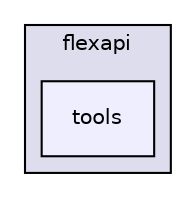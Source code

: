 digraph "flexapi/tools" {
  compound=true
  node [ fontsize="10", fontname="Helvetica"];
  edge [ labelfontsize="10", labelfontname="Helvetica"];
  subgraph clusterdir_1b71947cc889af86b0fe3437fc04a964 {
    graph [ bgcolor="#ddddee", pencolor="black", label="flexapi" fontname="Helvetica", fontsize="10", URL="dir_1b71947cc889af86b0fe3437fc04a964.html"]
  dir_c84af4ba2d8bbd6111eb6ea4efd7a6dd [shape=box, label="tools", style="filled", fillcolor="#eeeeff", pencolor="black", URL="dir_c84af4ba2d8bbd6111eb6ea4efd7a6dd.html"];
  }
}
